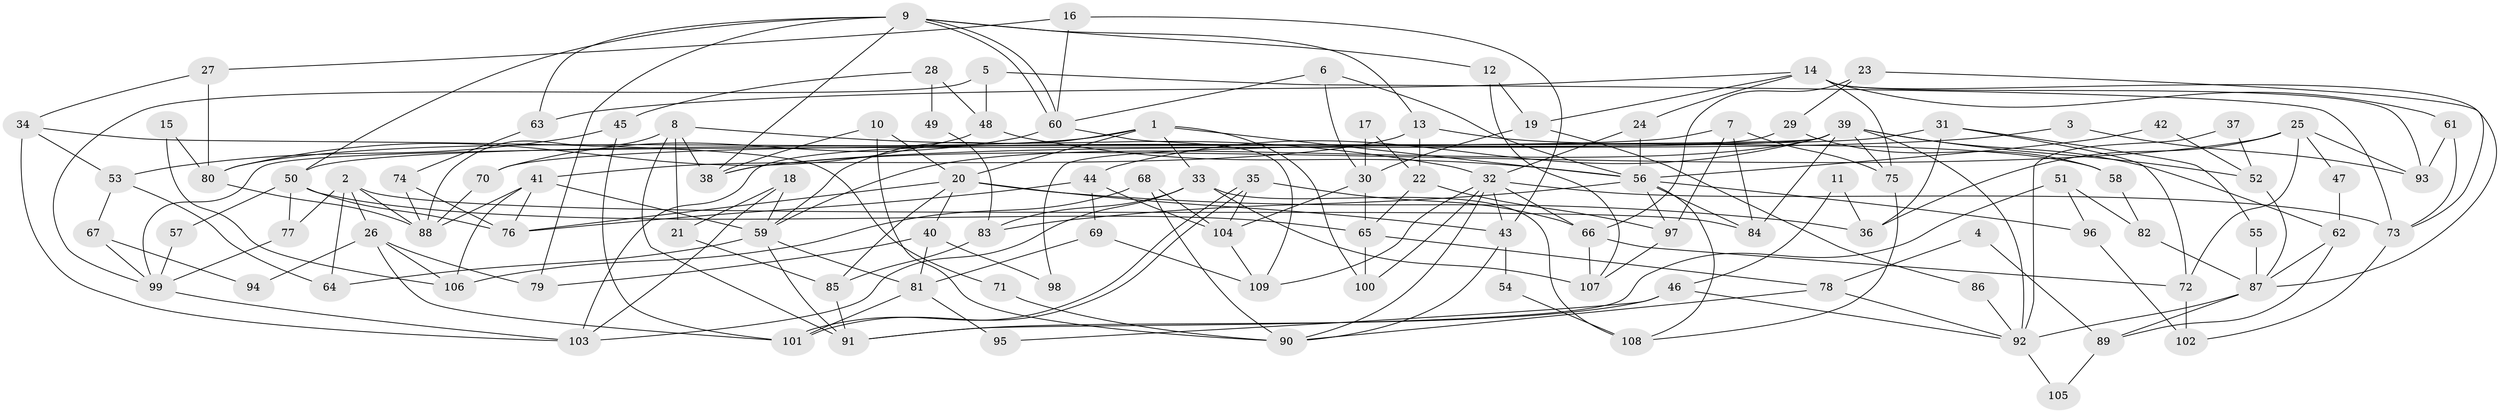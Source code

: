 // Generated by graph-tools (version 1.1) at 2025/26/03/09/25 03:26:22]
// undirected, 109 vertices, 218 edges
graph export_dot {
graph [start="1"]
  node [color=gray90,style=filled];
  1;
  2;
  3;
  4;
  5;
  6;
  7;
  8;
  9;
  10;
  11;
  12;
  13;
  14;
  15;
  16;
  17;
  18;
  19;
  20;
  21;
  22;
  23;
  24;
  25;
  26;
  27;
  28;
  29;
  30;
  31;
  32;
  33;
  34;
  35;
  36;
  37;
  38;
  39;
  40;
  41;
  42;
  43;
  44;
  45;
  46;
  47;
  48;
  49;
  50;
  51;
  52;
  53;
  54;
  55;
  56;
  57;
  58;
  59;
  60;
  61;
  62;
  63;
  64;
  65;
  66;
  67;
  68;
  69;
  70;
  71;
  72;
  73;
  74;
  75;
  76;
  77;
  78;
  79;
  80;
  81;
  82;
  83;
  84;
  85;
  86;
  87;
  88;
  89;
  90;
  91;
  92;
  93;
  94;
  95;
  96;
  97;
  98;
  99;
  100;
  101;
  102;
  103;
  104;
  105;
  106;
  107;
  108;
  109;
  1 -- 56;
  1 -- 100;
  1 -- 20;
  1 -- 33;
  1 -- 59;
  1 -- 80;
  2 -- 77;
  2 -- 26;
  2 -- 64;
  2 -- 84;
  2 -- 88;
  3 -- 93;
  3 -- 38;
  4 -- 89;
  4 -- 78;
  5 -- 48;
  5 -- 73;
  5 -- 99;
  6 -- 56;
  6 -- 30;
  6 -- 60;
  7 -- 50;
  7 -- 84;
  7 -- 75;
  7 -- 97;
  8 -- 32;
  8 -- 88;
  8 -- 21;
  8 -- 38;
  8 -- 91;
  9 -- 60;
  9 -- 60;
  9 -- 13;
  9 -- 12;
  9 -- 38;
  9 -- 50;
  9 -- 63;
  9 -- 79;
  10 -- 20;
  10 -- 38;
  10 -- 90;
  11 -- 46;
  11 -- 36;
  12 -- 19;
  12 -- 107;
  13 -- 41;
  13 -- 58;
  13 -- 22;
  14 -- 63;
  14 -- 24;
  14 -- 19;
  14 -- 61;
  14 -- 75;
  14 -- 87;
  14 -- 93;
  15 -- 106;
  15 -- 80;
  16 -- 60;
  16 -- 43;
  16 -- 27;
  17 -- 30;
  17 -- 22;
  18 -- 21;
  18 -- 103;
  18 -- 59;
  19 -- 30;
  19 -- 86;
  20 -- 85;
  20 -- 36;
  20 -- 40;
  20 -- 43;
  20 -- 76;
  21 -- 85;
  22 -- 97;
  22 -- 65;
  23 -- 66;
  23 -- 73;
  23 -- 29;
  24 -- 56;
  24 -- 32;
  25 -- 38;
  25 -- 72;
  25 -- 36;
  25 -- 47;
  25 -- 93;
  26 -- 106;
  26 -- 79;
  26 -- 94;
  26 -- 101;
  27 -- 80;
  27 -- 34;
  28 -- 48;
  28 -- 45;
  28 -- 49;
  29 -- 103;
  29 -- 58;
  30 -- 65;
  30 -- 104;
  31 -- 70;
  31 -- 36;
  31 -- 55;
  31 -- 72;
  32 -- 109;
  32 -- 43;
  32 -- 66;
  32 -- 73;
  32 -- 90;
  32 -- 100;
  33 -- 108;
  33 -- 83;
  33 -- 103;
  33 -- 107;
  34 -- 103;
  34 -- 53;
  34 -- 71;
  35 -- 101;
  35 -- 101;
  35 -- 66;
  35 -- 104;
  37 -- 52;
  37 -- 92;
  39 -- 75;
  39 -- 59;
  39 -- 44;
  39 -- 52;
  39 -- 62;
  39 -- 84;
  39 -- 92;
  39 -- 98;
  39 -- 99;
  40 -- 81;
  40 -- 79;
  40 -- 98;
  41 -- 59;
  41 -- 76;
  41 -- 88;
  41 -- 106;
  42 -- 56;
  42 -- 52;
  43 -- 90;
  43 -- 54;
  44 -- 104;
  44 -- 69;
  44 -- 76;
  45 -- 53;
  45 -- 101;
  46 -- 91;
  46 -- 92;
  46 -- 95;
  47 -- 62;
  48 -- 80;
  48 -- 56;
  49 -- 83;
  50 -- 76;
  50 -- 57;
  50 -- 65;
  50 -- 77;
  51 -- 96;
  51 -- 91;
  51 -- 82;
  52 -- 87;
  53 -- 64;
  53 -- 67;
  54 -- 108;
  55 -- 87;
  56 -- 84;
  56 -- 97;
  56 -- 83;
  56 -- 96;
  56 -- 108;
  57 -- 99;
  58 -- 82;
  59 -- 64;
  59 -- 81;
  59 -- 91;
  60 -- 70;
  60 -- 109;
  61 -- 93;
  61 -- 73;
  62 -- 87;
  62 -- 89;
  63 -- 74;
  65 -- 78;
  65 -- 100;
  66 -- 107;
  66 -- 72;
  67 -- 99;
  67 -- 94;
  68 -- 90;
  68 -- 104;
  68 -- 106;
  69 -- 81;
  69 -- 109;
  70 -- 88;
  71 -- 90;
  72 -- 102;
  73 -- 102;
  74 -- 88;
  74 -- 76;
  75 -- 108;
  77 -- 99;
  78 -- 90;
  78 -- 92;
  80 -- 88;
  81 -- 101;
  81 -- 95;
  82 -- 87;
  83 -- 85;
  85 -- 91;
  86 -- 92;
  87 -- 92;
  87 -- 89;
  89 -- 105;
  92 -- 105;
  96 -- 102;
  97 -- 107;
  99 -- 103;
  104 -- 109;
}
